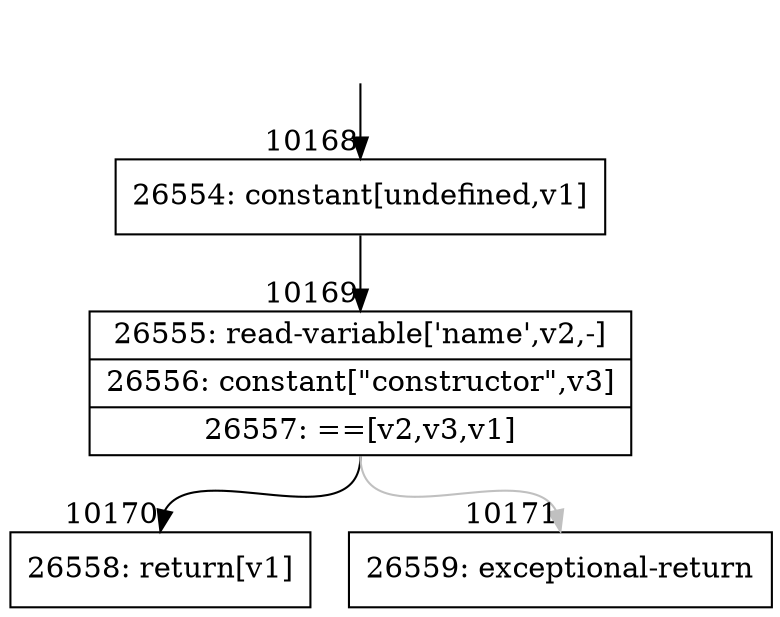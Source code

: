 digraph {
rankdir="TD"
BB_entry766[shape=none,label=""];
BB_entry766 -> BB10168 [tailport=s, headport=n, headlabel="    10168"]
BB10168 [shape=record label="{26554: constant[undefined,v1]}" ] 
BB10168 -> BB10169 [tailport=s, headport=n, headlabel="      10169"]
BB10169 [shape=record label="{26555: read-variable['name',v2,-]|26556: constant[\"constructor\",v3]|26557: ==[v2,v3,v1]}" ] 
BB10169 -> BB10170 [tailport=s, headport=n, headlabel="      10170"]
BB10169 -> BB10171 [tailport=s, headport=n, color=gray, headlabel="      10171"]
BB10170 [shape=record label="{26558: return[v1]}" ] 
BB10171 [shape=record label="{26559: exceptional-return}" ] 
//#$~ 13982
}
